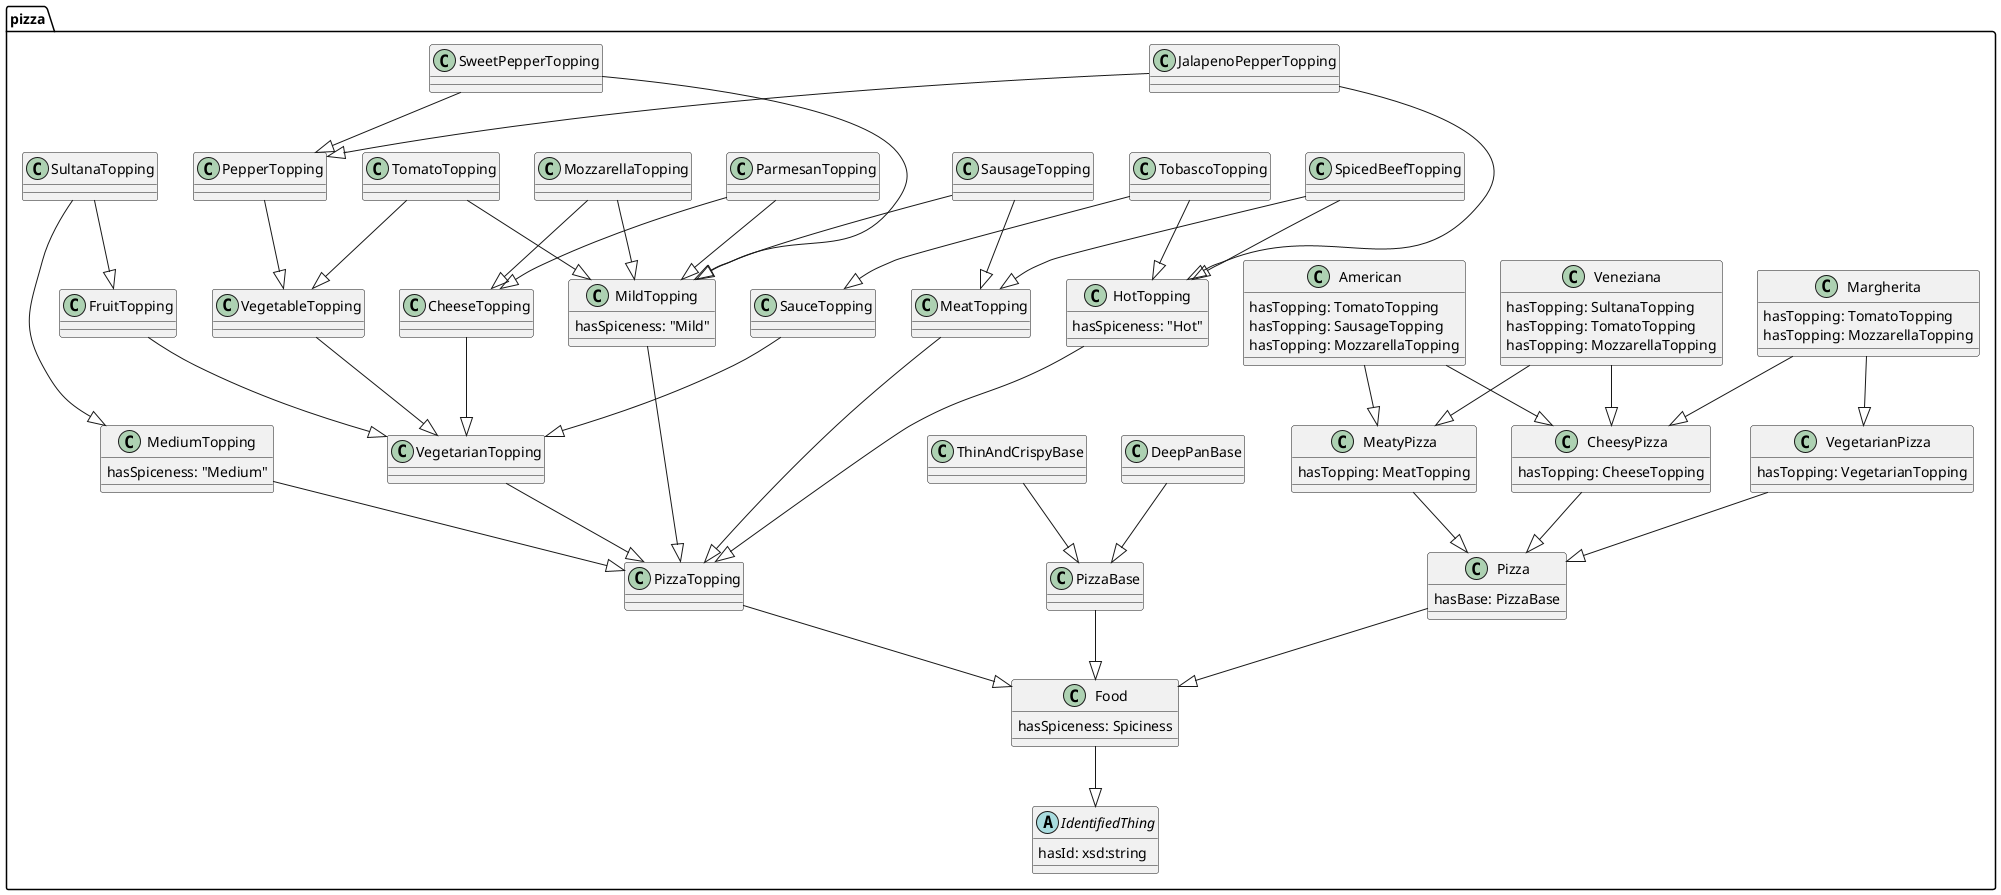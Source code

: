 @startuml 
package pizza { 
   abstract class IdentifiedThing { 
         hasId: xsd:string 
      } 
   class Food { 
         hasSpiceness: Spiciness 
      } 
   class Pizza { 
         hasBase: PizzaBase 
      } 
   class PizzaBase 
   class PizzaTopping 
   class CheesyPizza { 
         hasTopping: CheeseTopping 
      } 
   class MeatyPizza { 
         hasTopping: MeatTopping 
      } 
   class VegetarianPizza { 
         hasTopping: VegetarianTopping 
      } 
   class American { 
         hasTopping: TomatoTopping 
         hasTopping: SausageTopping 
         hasTopping: MozzarellaTopping 
      } 
   class Veneziana { 
         hasTopping: SultanaTopping 
         hasTopping: TomatoTopping 
         hasTopping: MozzarellaTopping 
      } 
   class Margherita { 
         hasTopping: TomatoTopping 
         hasTopping: MozzarellaTopping 
      } 
   class DeepPanBase 
   class ThinAndCrispyBase 
   class MeatTopping 
   class VegetarianTopping 
   class HotTopping { 
         hasSpiceness: "Hot" 
      } 
   class MediumTopping { 
         hasSpiceness: "Medium" 
      } 
   class MildTopping { 
         hasSpiceness: "Mild" 
      } 
   class SausageTopping 
   class SpicedBeefTopping 
   class SauceTopping 
   class CheeseTopping 
   class FruitTopping 
   class VegetableTopping 
   class TobascoTopping 
   class ParmesanTopping 
   class MozzarellaTopping 
   class SultanaTopping 
   class PepperTopping 
   class TomatoTopping 
   class JalapenoPepperTopping 
   class SweetPepperTopping 
   Food --|> IdentifiedThing 
   Pizza --|> Food 
   PizzaBase --|> Food 
   PizzaTopping --|> Food 
   CheesyPizza --|> Pizza 
   MeatyPizza --|> Pizza 
   VegetarianPizza --|> Pizza 
   American --|> CheesyPizza 
   American --|> MeatyPizza 
   Veneziana --|> CheesyPizza 
   Veneziana --|> MeatyPizza 
   Margherita --|> CheesyPizza 
   Margherita --|> VegetarianPizza 
   DeepPanBase --|> PizzaBase 
   ThinAndCrispyBase --|> PizzaBase 
   MeatTopping --|> PizzaTopping 
   VegetarianTopping --|> PizzaTopping 
   HotTopping --|> PizzaTopping 
   MediumTopping --|> PizzaTopping 
   MildTopping --|> PizzaTopping 
   SausageTopping --|> MeatTopping 
   SausageTopping --|> MildTopping 
   SpicedBeefTopping --|> MeatTopping 
   SpicedBeefTopping --|> HotTopping 
   SauceTopping --|> VegetarianTopping 
   CheeseTopping --|> VegetarianTopping 
   FruitTopping --|> VegetarianTopping 
   VegetableTopping --|> VegetarianTopping 
   TobascoTopping --|> SauceTopping 
   TobascoTopping --|> HotTopping 
   ParmesanTopping --|> CheeseTopping 
   ParmesanTopping --|> MildTopping 
   MozzarellaTopping --|> CheeseTopping 
   MozzarellaTopping --|> MildTopping 
   SultanaTopping --|> FruitTopping 
   SultanaTopping --|> MediumTopping 
   PepperTopping --|> VegetableTopping 
   TomatoTopping --|> VegetableTopping 
   TomatoTopping --|> MildTopping 
   JalapenoPepperTopping --|> PepperTopping 
   JalapenoPepperTopping --|> HotTopping 
   SweetPepperTopping --|> PepperTopping 
   SweetPepperTopping --|> MildTopping 
   } 
@enduml 

